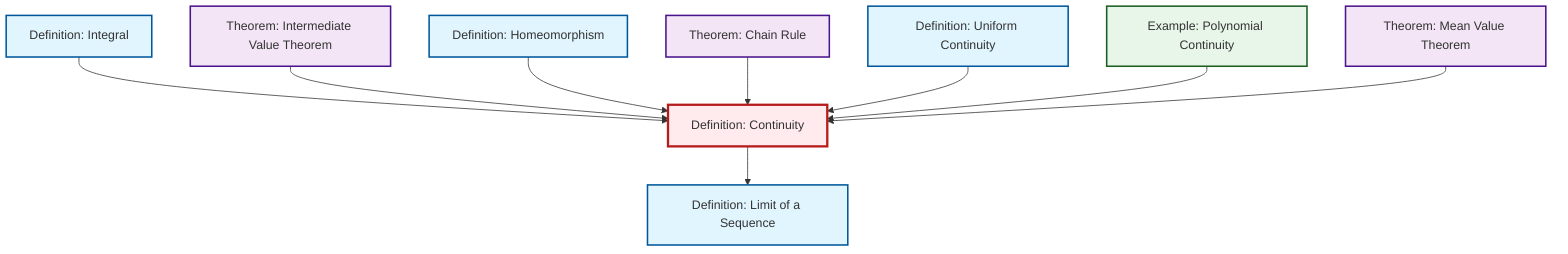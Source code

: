 graph TD
    classDef definition fill:#e1f5fe,stroke:#01579b,stroke-width:2px
    classDef theorem fill:#f3e5f5,stroke:#4a148c,stroke-width:2px
    classDef axiom fill:#fff3e0,stroke:#e65100,stroke-width:2px
    classDef example fill:#e8f5e9,stroke:#1b5e20,stroke-width:2px
    classDef current fill:#ffebee,stroke:#b71c1c,stroke-width:3px
    def-homeomorphism["Definition: Homeomorphism"]:::definition
    def-limit["Definition: Limit of a Sequence"]:::definition
    thm-chain-rule["Theorem: Chain Rule"]:::theorem
    def-uniform-continuity["Definition: Uniform Continuity"]:::definition
    def-continuity["Definition: Continuity"]:::definition
    ex-polynomial-continuity["Example: Polynomial Continuity"]:::example
    def-integral["Definition: Integral"]:::definition
    thm-intermediate-value["Theorem: Intermediate Value Theorem"]:::theorem
    thm-mean-value["Theorem: Mean Value Theorem"]:::theorem
    def-integral --> def-continuity
    thm-intermediate-value --> def-continuity
    def-homeomorphism --> def-continuity
    thm-chain-rule --> def-continuity
    def-uniform-continuity --> def-continuity
    ex-polynomial-continuity --> def-continuity
    thm-mean-value --> def-continuity
    def-continuity --> def-limit
    class def-continuity current